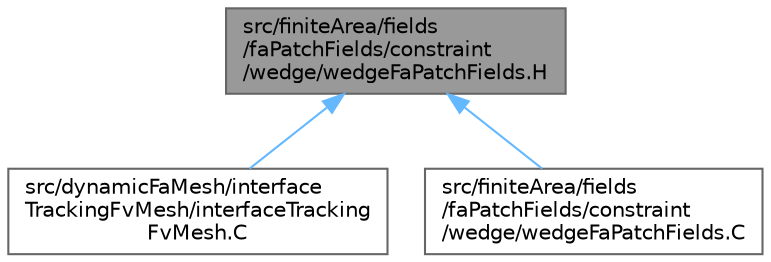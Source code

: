digraph "src/finiteArea/fields/faPatchFields/constraint/wedge/wedgeFaPatchFields.H"
{
 // LATEX_PDF_SIZE
  bgcolor="transparent";
  edge [fontname=Helvetica,fontsize=10,labelfontname=Helvetica,labelfontsize=10];
  node [fontname=Helvetica,fontsize=10,shape=box,height=0.2,width=0.4];
  Node1 [id="Node000001",label="src/finiteArea/fields\l/faPatchFields/constraint\l/wedge/wedgeFaPatchFields.H",height=0.2,width=0.4,color="gray40", fillcolor="grey60", style="filled", fontcolor="black",tooltip=" "];
  Node1 -> Node2 [id="edge1_Node000001_Node000002",dir="back",color="steelblue1",style="solid",tooltip=" "];
  Node2 [id="Node000002",label="src/dynamicFaMesh/interface\lTrackingFvMesh/interfaceTracking\lFvMesh.C",height=0.2,width=0.4,color="grey40", fillcolor="white", style="filled",URL="$interfaceTrackingFvMesh_8C.html",tooltip=" "];
  Node1 -> Node3 [id="edge2_Node000001_Node000003",dir="back",color="steelblue1",style="solid",tooltip=" "];
  Node3 [id="Node000003",label="src/finiteArea/fields\l/faPatchFields/constraint\l/wedge/wedgeFaPatchFields.C",height=0.2,width=0.4,color="grey40", fillcolor="white", style="filled",URL="$wedgeFaPatchFields_8C.html",tooltip=" "];
}
